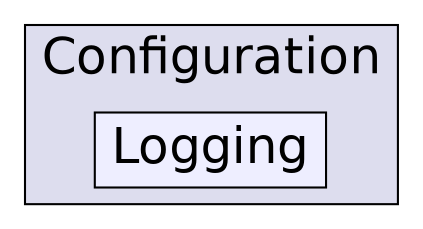 digraph "C:/Users/nathanael/Documents/resizer/Core/Configuration/Logging" {
  compound=true
  node [ fontsize="24", fontname="Helvetica"];
  edge [ labelfontsize="24", labelfontname="Helvetica"];
  subgraph clusterdir_1aa7619aaed8283e79194428e3ce4afd {
    graph [ bgcolor="#ddddee", pencolor="black", label="Configuration" fontname="Helvetica", fontsize="24", URL="dir_1aa7619aaed8283e79194428e3ce4afd.html"]
  dir_62a4b3e84f30abca4dfcf9d691f95221 [shape=box, label="Logging", style="filled", fillcolor="#eeeeff", pencolor="black", URL="dir_62a4b3e84f30abca4dfcf9d691f95221.html"];
  }
}
